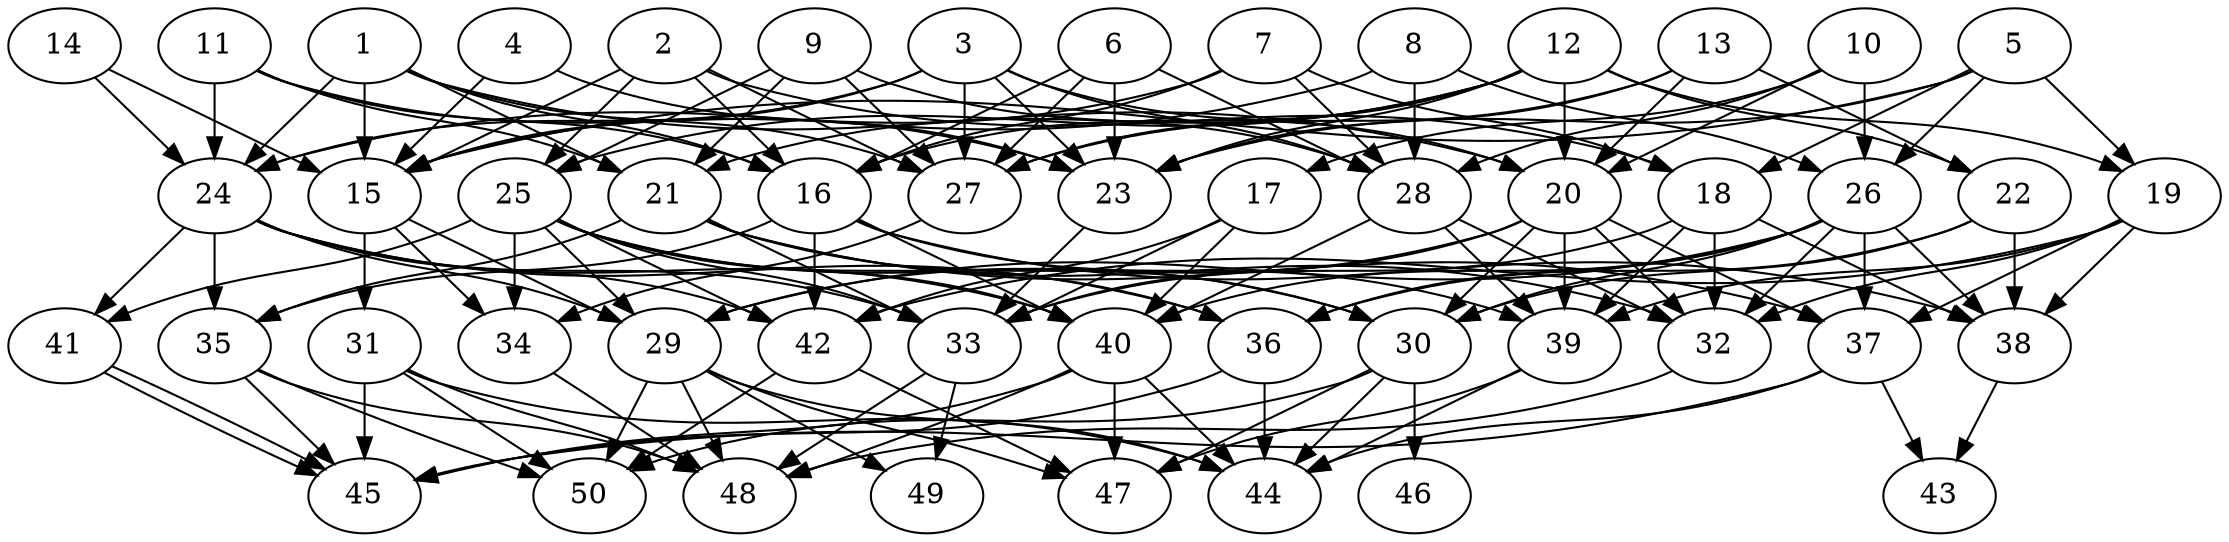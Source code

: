 // DAG automatically generated by daggen at Thu Oct  3 14:07:57 2019
// ./daggen --dot -n 50 --ccr 0.4 --fat 0.7 --regular 0.9 --density 0.5 --mindata 5242880 --maxdata 52428800 
digraph G {
  1 [size="47198720", alpha="0.10", expect_size="18879488"] 
  1 -> 15 [size ="18879488"]
  1 -> 16 [size ="18879488"]
  1 -> 20 [size ="18879488"]
  1 -> 21 [size ="18879488"]
  1 -> 24 [size ="18879488"]
  1 -> 27 [size ="18879488"]
  2 [size="30044160", alpha="0.19", expect_size="12017664"] 
  2 -> 15 [size ="12017664"]
  2 -> 16 [size ="12017664"]
  2 -> 18 [size ="12017664"]
  2 -> 25 [size ="12017664"]
  2 -> 27 [size ="12017664"]
  3 [size="76103680", alpha="0.05", expect_size="30441472"] 
  3 -> 15 [size ="30441472"]
  3 -> 20 [size ="30441472"]
  3 -> 23 [size ="30441472"]
  3 -> 24 [size ="30441472"]
  3 -> 27 [size ="30441472"]
  3 -> 28 [size ="30441472"]
  4 [size="25497600", alpha="0.06", expect_size="10199040"] 
  4 -> 15 [size ="10199040"]
  4 -> 23 [size ="10199040"]
  5 [size="67855360", alpha="0.06", expect_size="27142144"] 
  5 -> 15 [size ="27142144"]
  5 -> 18 [size ="27142144"]
  5 -> 19 [size ="27142144"]
  5 -> 23 [size ="27142144"]
  5 -> 26 [size ="27142144"]
  6 [size="77962240", alpha="0.07", expect_size="31184896"] 
  6 -> 16 [size ="31184896"]
  6 -> 23 [size ="31184896"]
  6 -> 27 [size ="31184896"]
  6 -> 28 [size ="31184896"]
  7 [size="98201600", alpha="0.00", expect_size="39280640"] 
  7 -> 15 [size ="39280640"]
  7 -> 16 [size ="39280640"]
  7 -> 18 [size ="39280640"]
  7 -> 28 [size ="39280640"]
  8 [size="112394240", alpha="0.03", expect_size="44957696"] 
  8 -> 24 [size ="44957696"]
  8 -> 26 [size ="44957696"]
  8 -> 28 [size ="44957696"]
  9 [size="129382400", alpha="0.12", expect_size="51752960"] 
  9 -> 21 [size ="51752960"]
  9 -> 25 [size ="51752960"]
  9 -> 27 [size ="51752960"]
  9 -> 28 [size ="51752960"]
  10 [size="70041600", alpha="0.02", expect_size="28016640"] 
  10 -> 17 [size ="28016640"]
  10 -> 20 [size ="28016640"]
  10 -> 26 [size ="28016640"]
  10 -> 28 [size ="28016640"]
  11 [size="107735040", alpha="0.05", expect_size="43094016"] 
  11 -> 16 [size ="43094016"]
  11 -> 21 [size ="43094016"]
  11 -> 23 [size ="43094016"]
  11 -> 24 [size ="43094016"]
  12 [size="50967040", alpha="0.05", expect_size="20386816"] 
  12 -> 16 [size ="20386816"]
  12 -> 19 [size ="20386816"]
  12 -> 20 [size ="20386816"]
  12 -> 21 [size ="20386816"]
  12 -> 22 [size ="20386816"]
  12 -> 23 [size ="20386816"]
  12 -> 25 [size ="20386816"]
  12 -> 27 [size ="20386816"]
  13 [size="43704320", alpha="0.09", expect_size="17481728"] 
  13 -> 20 [size ="17481728"]
  13 -> 22 [size ="17481728"]
  13 -> 23 [size ="17481728"]
  13 -> 27 [size ="17481728"]
  14 [size="74316800", alpha="0.16", expect_size="29726720"] 
  14 -> 15 [size ="29726720"]
  14 -> 24 [size ="29726720"]
  15 [size="107089920", alpha="0.09", expect_size="42835968"] 
  15 -> 29 [size ="42835968"]
  15 -> 31 [size ="42835968"]
  15 -> 34 [size ="42835968"]
  16 [size="23636480", alpha="0.06", expect_size="9454592"] 
  16 -> 35 [size ="9454592"]
  16 -> 38 [size ="9454592"]
  16 -> 39 [size ="9454592"]
  16 -> 40 [size ="9454592"]
  16 -> 42 [size ="9454592"]
  17 [size="62960640", alpha="0.07", expect_size="25184256"] 
  17 -> 33 [size ="25184256"]
  17 -> 40 [size ="25184256"]
  17 -> 42 [size ="25184256"]
  18 [size="63429120", alpha="0.16", expect_size="25371648"] 
  18 -> 32 [size ="25371648"]
  18 -> 33 [size ="25371648"]
  18 -> 38 [size ="25371648"]
  18 -> 39 [size ="25371648"]
  19 [size="79127040", alpha="0.13", expect_size="31650816"] 
  19 -> 32 [size ="31650816"]
  19 -> 37 [size ="31650816"]
  19 -> 38 [size ="31650816"]
  19 -> 39 [size ="31650816"]
  19 -> 42 [size ="31650816"]
  20 [size="31298560", alpha="0.14", expect_size="12519424"] 
  20 -> 29 [size ="12519424"]
  20 -> 30 [size ="12519424"]
  20 -> 32 [size ="12519424"]
  20 -> 33 [size ="12519424"]
  20 -> 37 [size ="12519424"]
  20 -> 39 [size ="12519424"]
  21 [size="40604160", alpha="0.01", expect_size="16241664"] 
  21 -> 30 [size ="16241664"]
  21 -> 32 [size ="16241664"]
  21 -> 33 [size ="16241664"]
  21 -> 35 [size ="16241664"]
  21 -> 37 [size ="16241664"]
  22 [size="68139520", alpha="0.11", expect_size="27255808"] 
  22 -> 30 [size ="27255808"]
  22 -> 36 [size ="27255808"]
  22 -> 38 [size ="27255808"]
  23 [size="98846720", alpha="0.12", expect_size="39538688"] 
  23 -> 33 [size ="39538688"]
  24 [size="32775680", alpha="0.15", expect_size="13110272"] 
  24 -> 29 [size ="13110272"]
  24 -> 33 [size ="13110272"]
  24 -> 35 [size ="13110272"]
  24 -> 36 [size ="13110272"]
  24 -> 40 [size ="13110272"]
  24 -> 41 [size ="13110272"]
  24 -> 42 [size ="13110272"]
  25 [size="127851520", alpha="0.07", expect_size="51140608"] 
  25 -> 29 [size ="51140608"]
  25 -> 30 [size ="51140608"]
  25 -> 33 [size ="51140608"]
  25 -> 34 [size ="51140608"]
  25 -> 36 [size ="51140608"]
  25 -> 40 [size ="51140608"]
  25 -> 41 [size ="51140608"]
  25 -> 42 [size ="51140608"]
  26 [size="62333440", alpha="0.10", expect_size="24933376"] 
  26 -> 29 [size ="24933376"]
  26 -> 30 [size ="24933376"]
  26 -> 32 [size ="24933376"]
  26 -> 36 [size ="24933376"]
  26 -> 37 [size ="24933376"]
  26 -> 38 [size ="24933376"]
  26 -> 40 [size ="24933376"]
  27 [size="95024640", alpha="0.08", expect_size="38009856"] 
  27 -> 34 [size ="38009856"]
  28 [size="20462080", alpha="0.02", expect_size="8184832"] 
  28 -> 32 [size ="8184832"]
  28 -> 39 [size ="8184832"]
  28 -> 40 [size ="8184832"]
  29 [size="115343360", alpha="0.17", expect_size="46137344"] 
  29 -> 44 [size ="46137344"]
  29 -> 47 [size ="46137344"]
  29 -> 48 [size ="46137344"]
  29 -> 49 [size ="46137344"]
  29 -> 50 [size ="46137344"]
  30 [size="71160320", alpha="0.00", expect_size="28464128"] 
  30 -> 44 [size ="28464128"]
  30 -> 46 [size ="28464128"]
  30 -> 47 [size ="28464128"]
  30 -> 50 [size ="28464128"]
  31 [size="35614720", alpha="0.00", expect_size="14245888"] 
  31 -> 44 [size ="14245888"]
  31 -> 45 [size ="14245888"]
  31 -> 48 [size ="14245888"]
  31 -> 50 [size ="14245888"]
  32 [size="42798080", alpha="0.06", expect_size="17119232"] 
  32 -> 48 [size ="17119232"]
  33 [size="109649920", alpha="0.18", expect_size="43859968"] 
  33 -> 48 [size ="43859968"]
  33 -> 49 [size ="43859968"]
  34 [size="63234560", alpha="0.20", expect_size="25293824"] 
  34 -> 48 [size ="25293824"]
  35 [size="33914880", alpha="0.18", expect_size="13565952"] 
  35 -> 45 [size ="13565952"]
  35 -> 48 [size ="13565952"]
  35 -> 50 [size ="13565952"]
  36 [size="76439040", alpha="0.17", expect_size="30575616"] 
  36 -> 44 [size ="30575616"]
  36 -> 45 [size ="30575616"]
  37 [size="19732480", alpha="0.05", expect_size="7892992"] 
  37 -> 43 [size ="7892992"]
  37 -> 44 [size ="7892992"]
  37 -> 45 [size ="7892992"]
  38 [size="66859520", alpha="0.02", expect_size="26743808"] 
  38 -> 43 [size ="26743808"]
  39 [size="81177600", alpha="0.09", expect_size="32471040"] 
  39 -> 44 [size ="32471040"]
  39 -> 47 [size ="32471040"]
  40 [size="60997120", alpha="0.00", expect_size="24398848"] 
  40 -> 44 [size ="24398848"]
  40 -> 45 [size ="24398848"]
  40 -> 47 [size ="24398848"]
  40 -> 48 [size ="24398848"]
  41 [size="63255040", alpha="0.16", expect_size="25302016"] 
  41 -> 45 [size ="25302016"]
  41 -> 45 [size ="25302016"]
  42 [size="64611840", alpha="0.00", expect_size="25844736"] 
  42 -> 47 [size ="25844736"]
  42 -> 50 [size ="25844736"]
  43 [size="102929920", alpha="0.20", expect_size="41171968"] 
  44 [size="90846720", alpha="0.02", expect_size="36338688"] 
  45 [size="89569280", alpha="0.05", expect_size="35827712"] 
  46 [size="75118080", alpha="0.15", expect_size="30047232"] 
  47 [size="58024960", alpha="0.19", expect_size="23209984"] 
  48 [size="88143360", alpha="0.05", expect_size="35257344"] 
  49 [size="97827840", alpha="0.08", expect_size="39131136"] 
  50 [size="35141120", alpha="0.01", expect_size="14056448"] 
}
